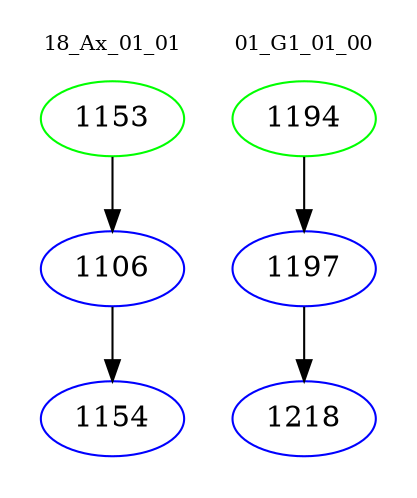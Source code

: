 digraph{
subgraph cluster_0 {
color = white
label = "18_Ax_01_01";
fontsize=10;
T0_1153 [label="1153", color="green"]
T0_1153 -> T0_1106 [color="black"]
T0_1106 [label="1106", color="blue"]
T0_1106 -> T0_1154 [color="black"]
T0_1154 [label="1154", color="blue"]
}
subgraph cluster_1 {
color = white
label = "01_G1_01_00";
fontsize=10;
T1_1194 [label="1194", color="green"]
T1_1194 -> T1_1197 [color="black"]
T1_1197 [label="1197", color="blue"]
T1_1197 -> T1_1218 [color="black"]
T1_1218 [label="1218", color="blue"]
}
}
